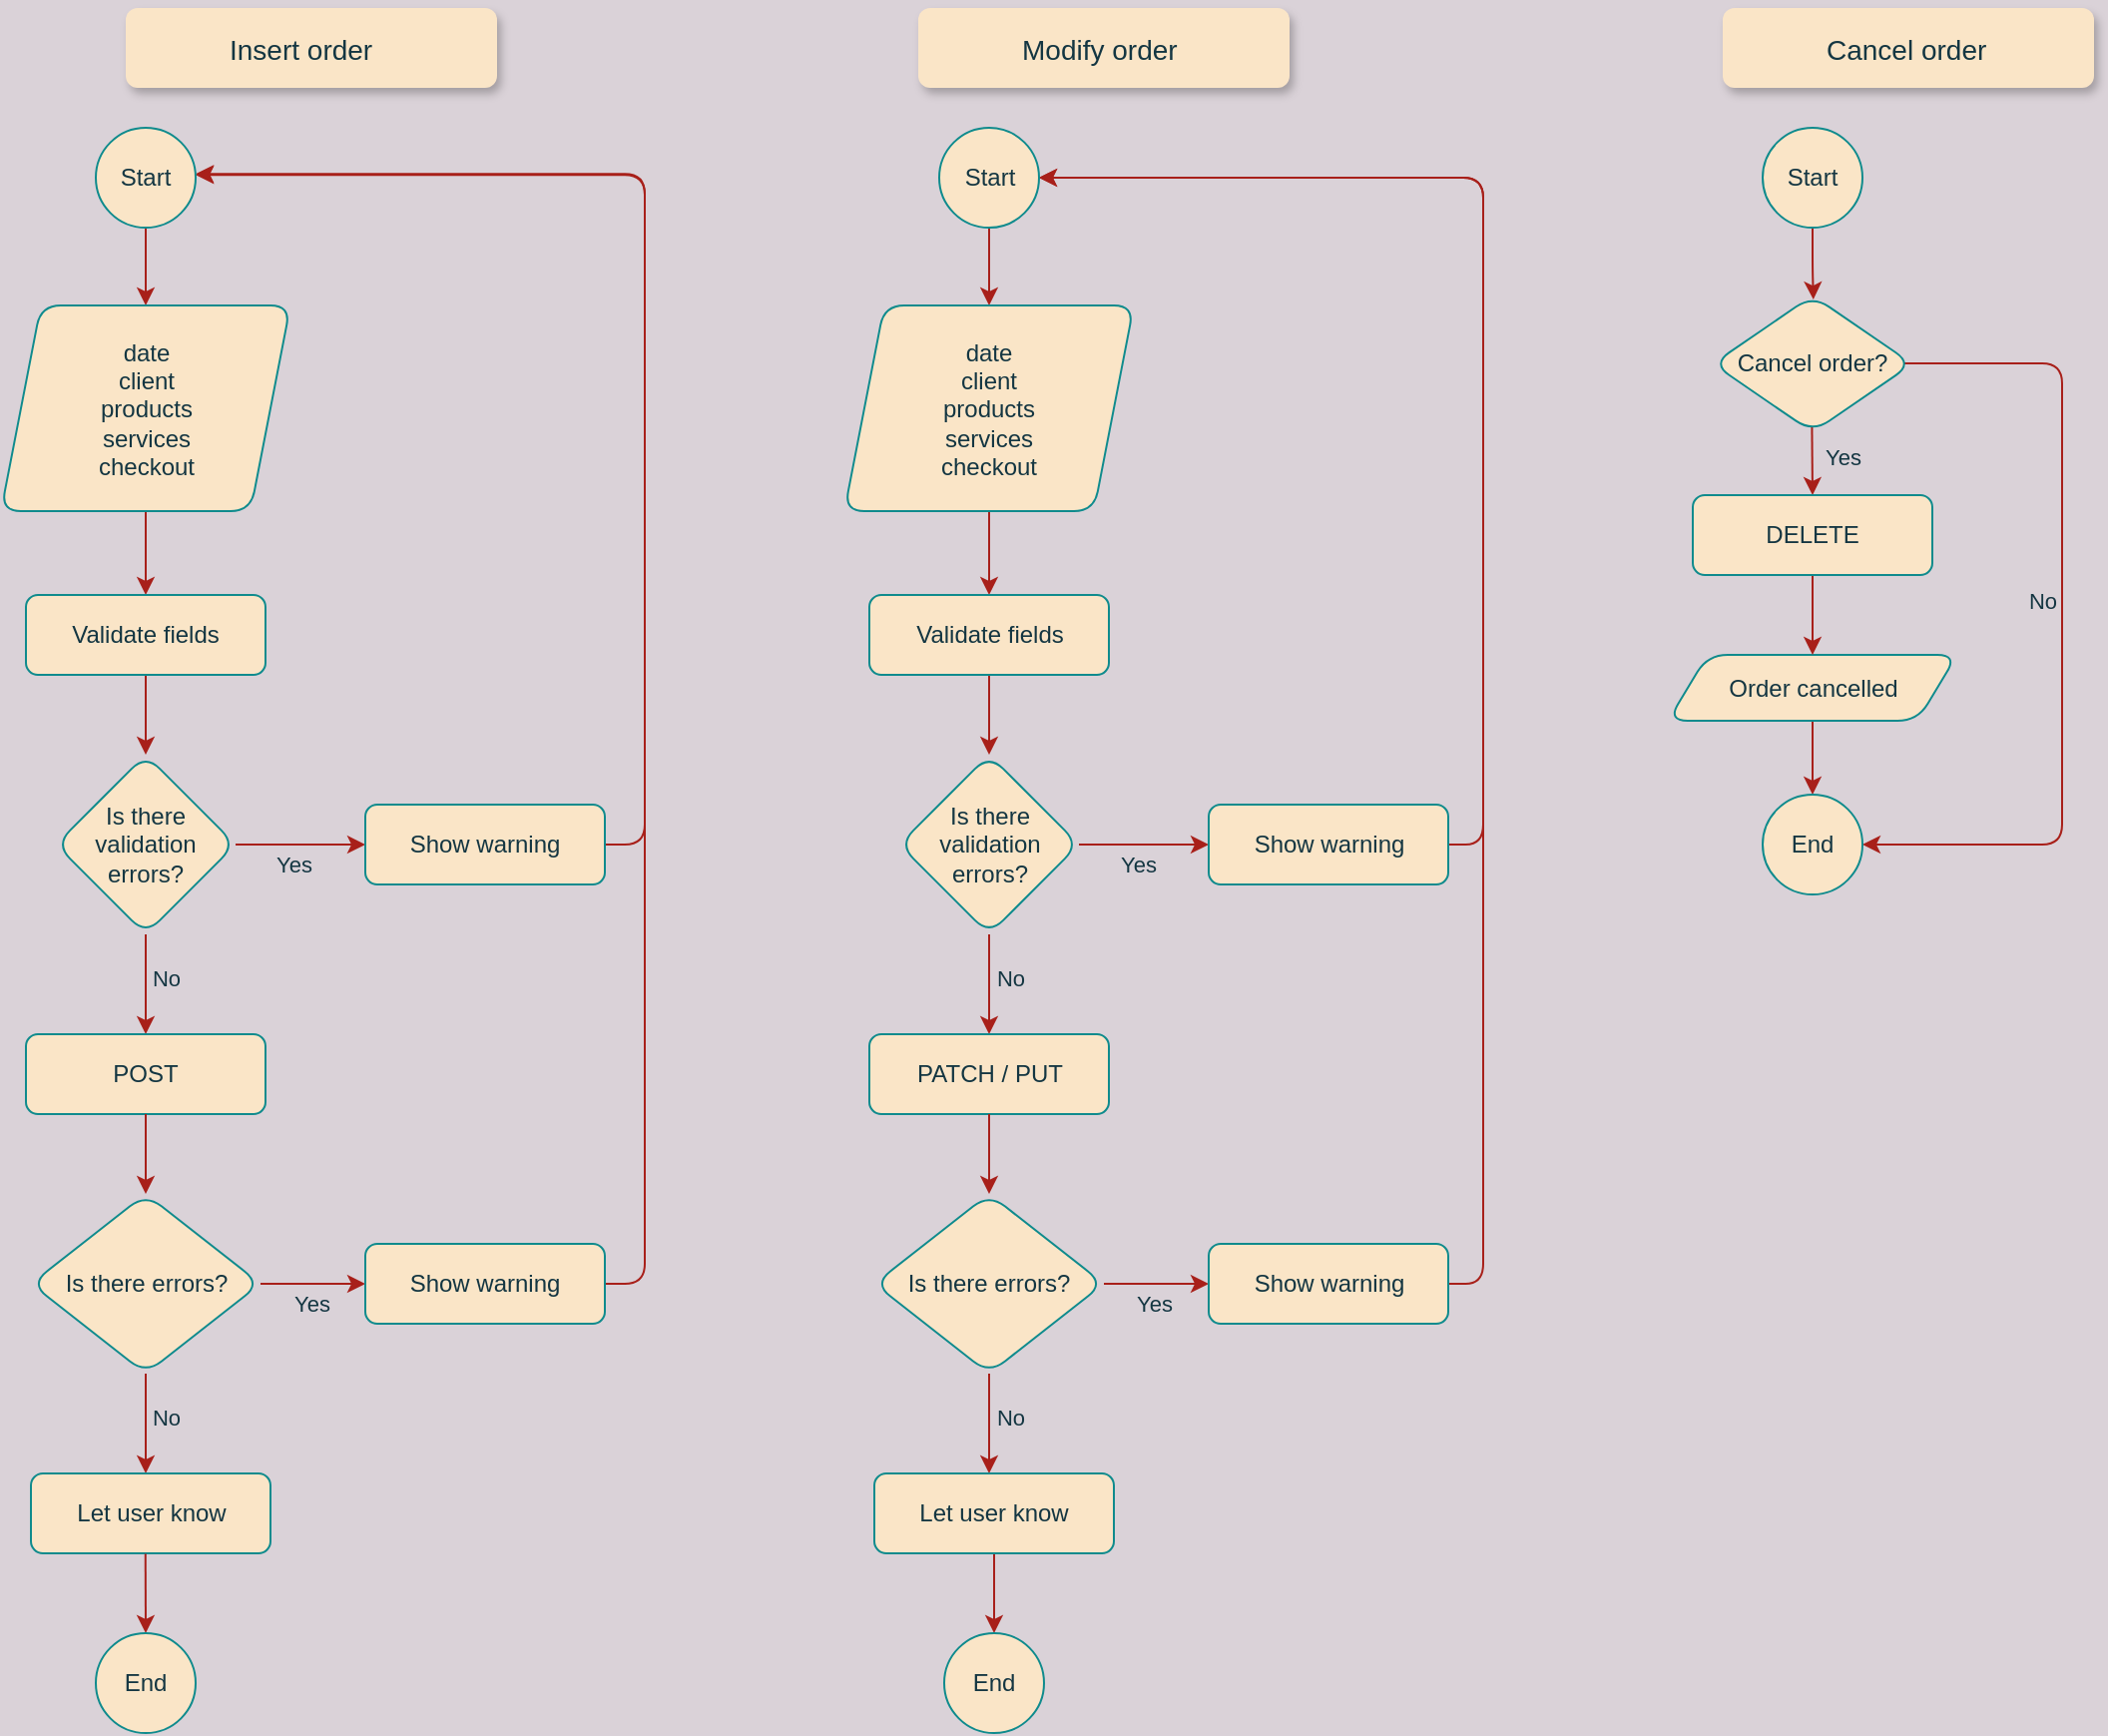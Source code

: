 <mxfile version="19.0.0" type="github">
  <diagram id="C5RBs43oDa-KdzZeNtuy" name="Page-1">
    <mxGraphModel dx="2062" dy="1132" grid="1" gridSize="10" guides="1" tooltips="1" connect="1" arrows="1" fold="1" page="1" pageScale="1" pageWidth="1920" pageHeight="1200" background="#DAD2D8" math="0" shadow="0">
      <root>
        <mxCell id="WIyWlLk6GJQsqaUBKTNV-0" />
        <mxCell id="WIyWlLk6GJQsqaUBKTNV-1" parent="WIyWlLk6GJQsqaUBKTNV-0" />
        <mxCell id="dSZ-If9yivmmek1Fs0_n-0" style="edgeStyle=orthogonalEdgeStyle;rounded=1;sketch=0;orthogonalLoop=1;jettySize=auto;html=1;exitX=0.5;exitY=1;exitDx=0;exitDy=0;entryX=0.5;entryY=0;entryDx=0;entryDy=0;fontColor=#143642;strokeColor=#A8201A;fillColor=#FAE5C7;labelBackgroundColor=#DAD2D8;" edge="1" parent="WIyWlLk6GJQsqaUBKTNV-1" source="dSZ-If9yivmmek1Fs0_n-50" target="dSZ-If9yivmmek1Fs0_n-3">
          <mxGeometry relative="1" as="geometry">
            <mxPoint x="110" y="136" as="sourcePoint" />
          </mxGeometry>
        </mxCell>
        <mxCell id="dSZ-If9yivmmek1Fs0_n-1" value="Insert order" style="fillColor=#FAE5C7;strokeColor=none;shadow=1;fontSize=14;align=left;spacingLeft=50;fontColor=#143642;rounded=1;sketch=0;" vertex="1" parent="WIyWlLk6GJQsqaUBKTNV-1">
          <mxGeometry x="100" y="26" width="186" height="40" as="geometry" />
        </mxCell>
        <mxCell id="dSZ-If9yivmmek1Fs0_n-2" value="" style="edgeStyle=orthogonalEdgeStyle;rounded=1;sketch=0;orthogonalLoop=1;jettySize=auto;html=1;fontColor=#143642;strokeColor=#A8201A;fillColor=#FAE5C7;labelBackgroundColor=#DAD2D8;" edge="1" parent="WIyWlLk6GJQsqaUBKTNV-1" source="dSZ-If9yivmmek1Fs0_n-3" target="dSZ-If9yivmmek1Fs0_n-5">
          <mxGeometry relative="1" as="geometry" />
        </mxCell>
        <mxCell id="dSZ-If9yivmmek1Fs0_n-3" value="&lt;div&gt;date&lt;/div&gt;&lt;div&gt;client&lt;/div&gt;&lt;div&gt;products&lt;/div&gt;&lt;div&gt;services&lt;/div&gt;&lt;div&gt;checkout&lt;br&gt;&lt;/div&gt;" style="shape=parallelogram;perimeter=parallelogramPerimeter;whiteSpace=wrap;html=1;fixedSize=1;rounded=1;sketch=0;fontColor=#143642;strokeColor=#0F8B8D;fillColor=#FAE5C7;" vertex="1" parent="WIyWlLk6GJQsqaUBKTNV-1">
          <mxGeometry x="37.5" y="175" width="145" height="103" as="geometry" />
        </mxCell>
        <mxCell id="dSZ-If9yivmmek1Fs0_n-4" value="" style="edgeStyle=orthogonalEdgeStyle;rounded=1;sketch=0;orthogonalLoop=1;jettySize=auto;html=1;fontColor=#143642;strokeColor=#A8201A;fillColor=#FAE5C7;labelBackgroundColor=#DAD2D8;" edge="1" parent="WIyWlLk6GJQsqaUBKTNV-1" source="dSZ-If9yivmmek1Fs0_n-5" target="dSZ-If9yivmmek1Fs0_n-10">
          <mxGeometry relative="1" as="geometry" />
        </mxCell>
        <mxCell id="dSZ-If9yivmmek1Fs0_n-5" value="Validate fields" style="whiteSpace=wrap;html=1;fillColor=#FAE5C7;strokeColor=#0F8B8D;fontColor=#143642;rounded=1;sketch=0;" vertex="1" parent="WIyWlLk6GJQsqaUBKTNV-1">
          <mxGeometry x="50" y="320" width="120" height="40" as="geometry" />
        </mxCell>
        <mxCell id="dSZ-If9yivmmek1Fs0_n-6" value="" style="edgeStyle=orthogonalEdgeStyle;rounded=1;sketch=0;orthogonalLoop=1;jettySize=auto;html=1;fontColor=#143642;strokeColor=#A8201A;fillColor=#FAE5C7;labelBackgroundColor=#DAD2D8;" edge="1" parent="WIyWlLk6GJQsqaUBKTNV-1" source="dSZ-If9yivmmek1Fs0_n-10" target="dSZ-If9yivmmek1Fs0_n-12">
          <mxGeometry relative="1" as="geometry" />
        </mxCell>
        <mxCell id="dSZ-If9yivmmek1Fs0_n-7" value="Yes" style="edgeLabel;align=center;verticalAlign=middle;resizable=0;points=[];fontColor=#143642;labelBackgroundColor=none;html=1;" vertex="1" connectable="0" parent="dSZ-If9yivmmek1Fs0_n-6">
          <mxGeometry x="-0.292" y="-1" relative="1" as="geometry">
            <mxPoint x="6" y="9" as="offset" />
          </mxGeometry>
        </mxCell>
        <mxCell id="dSZ-If9yivmmek1Fs0_n-8" value="" style="edgeStyle=orthogonalEdgeStyle;rounded=1;sketch=0;orthogonalLoop=1;jettySize=auto;html=1;fontColor=#143642;strokeColor=#A8201A;fillColor=#FAE5C7;labelBackgroundColor=#DAD2D8;" edge="1" parent="WIyWlLk6GJQsqaUBKTNV-1" source="dSZ-If9yivmmek1Fs0_n-10" target="dSZ-If9yivmmek1Fs0_n-13">
          <mxGeometry relative="1" as="geometry" />
        </mxCell>
        <mxCell id="dSZ-If9yivmmek1Fs0_n-9" value="No" style="edgeLabel;html=1;align=center;verticalAlign=middle;resizable=0;points=[];fontColor=#143642;labelBackgroundColor=none;" vertex="1" connectable="0" parent="dSZ-If9yivmmek1Fs0_n-8">
          <mxGeometry x="-0.131" y="-1" relative="1" as="geometry">
            <mxPoint x="11" as="offset" />
          </mxGeometry>
        </mxCell>
        <mxCell id="dSZ-If9yivmmek1Fs0_n-10" value="Is there validation errors?" style="rhombus;whiteSpace=wrap;html=1;fillColor=#FAE5C7;strokeColor=#0F8B8D;fontColor=#143642;rounded=1;sketch=0;" vertex="1" parent="WIyWlLk6GJQsqaUBKTNV-1">
          <mxGeometry x="65" y="400" width="90" height="90" as="geometry" />
        </mxCell>
        <mxCell id="dSZ-If9yivmmek1Fs0_n-11" style="edgeStyle=orthogonalEdgeStyle;rounded=1;sketch=0;orthogonalLoop=1;jettySize=auto;html=1;fontColor=#143642;strokeColor=#A8201A;fillColor=#FAE5C7;labelBackgroundColor=#DAD2D8;entryX=1.001;entryY=0.462;entryDx=0;entryDy=0;entryPerimeter=0;" edge="1" parent="WIyWlLk6GJQsqaUBKTNV-1" source="dSZ-If9yivmmek1Fs0_n-12" target="dSZ-If9yivmmek1Fs0_n-50">
          <mxGeometry relative="1" as="geometry">
            <mxPoint x="170" y="110" as="targetPoint" />
            <Array as="points">
              <mxPoint x="360" y="445" />
              <mxPoint x="360" y="109" />
            </Array>
          </mxGeometry>
        </mxCell>
        <mxCell id="dSZ-If9yivmmek1Fs0_n-12" value="Show warning" style="whiteSpace=wrap;html=1;fillColor=#FAE5C7;strokeColor=#0F8B8D;fontColor=#143642;rounded=1;sketch=0;" vertex="1" parent="WIyWlLk6GJQsqaUBKTNV-1">
          <mxGeometry x="220" y="425" width="120" height="40" as="geometry" />
        </mxCell>
        <mxCell id="dSZ-If9yivmmek1Fs0_n-13" value="POST " style="whiteSpace=wrap;html=1;fillColor=#FAE5C7;strokeColor=#0F8B8D;fontColor=#143642;rounded=1;sketch=0;" vertex="1" parent="WIyWlLk6GJQsqaUBKTNV-1">
          <mxGeometry x="50" y="540" width="120" height="40" as="geometry" />
        </mxCell>
        <mxCell id="dSZ-If9yivmmek1Fs0_n-14" value="" style="edgeStyle=orthogonalEdgeStyle;rounded=1;sketch=0;orthogonalLoop=1;jettySize=auto;html=1;fontColor=#143642;strokeColor=#A8201A;fillColor=#FAE5C7;labelBackgroundColor=#DAD2D8;exitX=0.5;exitY=1;exitDx=0;exitDy=0;" edge="1" parent="WIyWlLk6GJQsqaUBKTNV-1" source="dSZ-If9yivmmek1Fs0_n-13" target="dSZ-If9yivmmek1Fs0_n-19">
          <mxGeometry relative="1" as="geometry">
            <mxPoint x="110" y="590" as="sourcePoint" />
          </mxGeometry>
        </mxCell>
        <mxCell id="dSZ-If9yivmmek1Fs0_n-15" value="" style="edgeStyle=orthogonalEdgeStyle;rounded=1;sketch=0;orthogonalLoop=1;jettySize=auto;html=1;fontColor=#143642;strokeColor=#A8201A;fillColor=#FAE5C7;labelBackgroundColor=#DAD2D8;" edge="1" parent="WIyWlLk6GJQsqaUBKTNV-1" source="dSZ-If9yivmmek1Fs0_n-19">
          <mxGeometry relative="1" as="geometry">
            <mxPoint x="220" y="665" as="targetPoint" />
          </mxGeometry>
        </mxCell>
        <mxCell id="dSZ-If9yivmmek1Fs0_n-16" value="Yes" style="edgeLabel;align=center;verticalAlign=middle;resizable=0;points=[];fontColor=#143642;labelBackgroundColor=none;html=1;" vertex="1" connectable="0" parent="dSZ-If9yivmmek1Fs0_n-15">
          <mxGeometry x="-0.292" y="-1" relative="1" as="geometry">
            <mxPoint x="6" y="9" as="offset" />
          </mxGeometry>
        </mxCell>
        <mxCell id="dSZ-If9yivmmek1Fs0_n-17" value="" style="edgeStyle=orthogonalEdgeStyle;rounded=1;sketch=0;orthogonalLoop=1;jettySize=auto;html=1;fontColor=#143642;strokeColor=#A8201A;fillColor=#FAE5C7;labelBackgroundColor=#DAD2D8;" edge="1" parent="WIyWlLk6GJQsqaUBKTNV-1" source="dSZ-If9yivmmek1Fs0_n-19">
          <mxGeometry relative="1" as="geometry">
            <mxPoint x="110" y="760" as="targetPoint" />
          </mxGeometry>
        </mxCell>
        <mxCell id="dSZ-If9yivmmek1Fs0_n-18" value="No" style="edgeLabel;html=1;align=center;verticalAlign=middle;resizable=0;points=[];fontColor=#143642;labelBackgroundColor=none;" vertex="1" connectable="0" parent="dSZ-If9yivmmek1Fs0_n-17">
          <mxGeometry x="-0.131" y="-1" relative="1" as="geometry">
            <mxPoint x="11" as="offset" />
          </mxGeometry>
        </mxCell>
        <mxCell id="dSZ-If9yivmmek1Fs0_n-19" value="Is there errors?" style="rhombus;whiteSpace=wrap;html=1;fillColor=#FAE5C7;strokeColor=#0F8B8D;fontColor=#143642;rounded=1;sketch=0;" vertex="1" parent="WIyWlLk6GJQsqaUBKTNV-1">
          <mxGeometry x="52.5" y="620" width="115" height="90" as="geometry" />
        </mxCell>
        <mxCell id="dSZ-If9yivmmek1Fs0_n-20" style="edgeStyle=orthogonalEdgeStyle;curved=0;rounded=1;sketch=0;orthogonalLoop=1;jettySize=auto;html=1;fontColor=#143642;strokeColor=#A8201A;fillColor=#FAE5C7;entryX=1.001;entryY=0.472;entryDx=0;entryDy=0;entryPerimeter=0;" edge="1" parent="WIyWlLk6GJQsqaUBKTNV-1" source="dSZ-If9yivmmek1Fs0_n-21" target="dSZ-If9yivmmek1Fs0_n-50">
          <mxGeometry relative="1" as="geometry">
            <mxPoint x="150" y="110" as="targetPoint" />
            <Array as="points">
              <mxPoint x="360" y="665" />
              <mxPoint x="360" y="110" />
            </Array>
          </mxGeometry>
        </mxCell>
        <mxCell id="dSZ-If9yivmmek1Fs0_n-21" value="Show warning" style="whiteSpace=wrap;html=1;fillColor=#FAE5C7;strokeColor=#0F8B8D;fontColor=#143642;rounded=1;sketch=0;" vertex="1" parent="WIyWlLk6GJQsqaUBKTNV-1">
          <mxGeometry x="220" y="645" width="120" height="40" as="geometry" />
        </mxCell>
        <mxCell id="dSZ-If9yivmmek1Fs0_n-22" value="Let user know" style="whiteSpace=wrap;html=1;fillColor=#FAE5C7;strokeColor=#0F8B8D;fontColor=#143642;rounded=1;sketch=0;" vertex="1" parent="WIyWlLk6GJQsqaUBKTNV-1">
          <mxGeometry x="52.5" y="760" width="120" height="40" as="geometry" />
        </mxCell>
        <mxCell id="dSZ-If9yivmmek1Fs0_n-23" value="Modify order" style="fillColor=#FAE5C7;strokeColor=none;shadow=1;fontSize=14;align=left;spacingLeft=50;fontColor=#143642;rounded=1;sketch=0;" vertex="1" parent="WIyWlLk6GJQsqaUBKTNV-1">
          <mxGeometry x="497" y="26" width="186" height="40" as="geometry" />
        </mxCell>
        <mxCell id="dSZ-If9yivmmek1Fs0_n-24" style="edgeStyle=orthogonalEdgeStyle;rounded=1;sketch=0;orthogonalLoop=1;jettySize=auto;html=1;exitX=0.5;exitY=1;exitDx=0;exitDy=0;entryX=0.5;entryY=0;entryDx=0;entryDy=0;fontColor=#143642;strokeColor=#A8201A;fillColor=#FAE5C7;labelBackgroundColor=#DAD2D8;" edge="1" parent="WIyWlLk6GJQsqaUBKTNV-1" source="dSZ-If9yivmmek1Fs0_n-48" target="dSZ-If9yivmmek1Fs0_n-26">
          <mxGeometry relative="1" as="geometry">
            <mxPoint x="532.5" y="136" as="sourcePoint" />
          </mxGeometry>
        </mxCell>
        <mxCell id="dSZ-If9yivmmek1Fs0_n-25" value="" style="edgeStyle=orthogonalEdgeStyle;rounded=1;sketch=0;orthogonalLoop=1;jettySize=auto;html=1;fontColor=#143642;strokeColor=#A8201A;fillColor=#FAE5C7;labelBackgroundColor=#DAD2D8;" edge="1" parent="WIyWlLk6GJQsqaUBKTNV-1" source="dSZ-If9yivmmek1Fs0_n-26" target="dSZ-If9yivmmek1Fs0_n-28">
          <mxGeometry relative="1" as="geometry" />
        </mxCell>
        <mxCell id="dSZ-If9yivmmek1Fs0_n-26" value="&lt;div&gt;date&lt;/div&gt;&lt;div&gt;client&lt;/div&gt;&lt;div&gt;products&lt;/div&gt;&lt;div&gt;services&lt;/div&gt;&lt;div&gt;checkout&lt;br&gt;&lt;/div&gt;" style="shape=parallelogram;perimeter=parallelogramPerimeter;whiteSpace=wrap;html=1;fixedSize=1;rounded=1;sketch=0;fontColor=#143642;strokeColor=#0F8B8D;fillColor=#FAE5C7;" vertex="1" parent="WIyWlLk6GJQsqaUBKTNV-1">
          <mxGeometry x="460" y="175" width="145" height="103" as="geometry" />
        </mxCell>
        <mxCell id="dSZ-If9yivmmek1Fs0_n-27" value="" style="edgeStyle=orthogonalEdgeStyle;rounded=1;sketch=0;orthogonalLoop=1;jettySize=auto;html=1;fontColor=#143642;strokeColor=#A8201A;fillColor=#FAE5C7;labelBackgroundColor=#DAD2D8;" edge="1" parent="WIyWlLk6GJQsqaUBKTNV-1" source="dSZ-If9yivmmek1Fs0_n-28" target="dSZ-If9yivmmek1Fs0_n-33">
          <mxGeometry relative="1" as="geometry" />
        </mxCell>
        <mxCell id="dSZ-If9yivmmek1Fs0_n-28" value="Validate fields" style="whiteSpace=wrap;html=1;fillColor=#FAE5C7;strokeColor=#0F8B8D;fontColor=#143642;rounded=1;sketch=0;" vertex="1" parent="WIyWlLk6GJQsqaUBKTNV-1">
          <mxGeometry x="472.5" y="320" width="120" height="40" as="geometry" />
        </mxCell>
        <mxCell id="dSZ-If9yivmmek1Fs0_n-29" value="" style="edgeStyle=orthogonalEdgeStyle;rounded=1;sketch=0;orthogonalLoop=1;jettySize=auto;html=1;fontColor=#143642;strokeColor=#A8201A;fillColor=#FAE5C7;labelBackgroundColor=#DAD2D8;" edge="1" parent="WIyWlLk6GJQsqaUBKTNV-1" source="dSZ-If9yivmmek1Fs0_n-33" target="dSZ-If9yivmmek1Fs0_n-35">
          <mxGeometry relative="1" as="geometry" />
        </mxCell>
        <mxCell id="dSZ-If9yivmmek1Fs0_n-30" value="Yes" style="edgeLabel;align=center;verticalAlign=middle;resizable=0;points=[];fontColor=#143642;labelBackgroundColor=none;html=1;" vertex="1" connectable="0" parent="dSZ-If9yivmmek1Fs0_n-29">
          <mxGeometry x="-0.292" y="-1" relative="1" as="geometry">
            <mxPoint x="6" y="9" as="offset" />
          </mxGeometry>
        </mxCell>
        <mxCell id="dSZ-If9yivmmek1Fs0_n-31" value="" style="edgeStyle=orthogonalEdgeStyle;rounded=1;sketch=0;orthogonalLoop=1;jettySize=auto;html=1;fontColor=#143642;strokeColor=#A8201A;fillColor=#FAE5C7;labelBackgroundColor=#DAD2D8;" edge="1" parent="WIyWlLk6GJQsqaUBKTNV-1" source="dSZ-If9yivmmek1Fs0_n-33" target="dSZ-If9yivmmek1Fs0_n-36">
          <mxGeometry relative="1" as="geometry" />
        </mxCell>
        <mxCell id="dSZ-If9yivmmek1Fs0_n-32" value="No" style="edgeLabel;html=1;align=center;verticalAlign=middle;resizable=0;points=[];fontColor=#143642;labelBackgroundColor=none;" vertex="1" connectable="0" parent="dSZ-If9yivmmek1Fs0_n-31">
          <mxGeometry x="-0.131" y="-1" relative="1" as="geometry">
            <mxPoint x="11" as="offset" />
          </mxGeometry>
        </mxCell>
        <mxCell id="dSZ-If9yivmmek1Fs0_n-33" value="Is there validation errors?" style="rhombus;whiteSpace=wrap;html=1;fillColor=#FAE5C7;strokeColor=#0F8B8D;fontColor=#143642;rounded=1;sketch=0;" vertex="1" parent="WIyWlLk6GJQsqaUBKTNV-1">
          <mxGeometry x="487.5" y="400" width="90" height="90" as="geometry" />
        </mxCell>
        <mxCell id="dSZ-If9yivmmek1Fs0_n-34" style="edgeStyle=orthogonalEdgeStyle;curved=0;rounded=1;sketch=0;orthogonalLoop=1;jettySize=auto;html=1;entryX=1;entryY=0.5;entryDx=0;entryDy=0;fontColor=#143642;strokeColor=#A8201A;fillColor=#FAE5C7;" edge="1" parent="WIyWlLk6GJQsqaUBKTNV-1" source="dSZ-If9yivmmek1Fs0_n-35" target="dSZ-If9yivmmek1Fs0_n-48">
          <mxGeometry relative="1" as="geometry">
            <Array as="points">
              <mxPoint x="780" y="445" />
              <mxPoint x="780" y="111" />
            </Array>
          </mxGeometry>
        </mxCell>
        <mxCell id="dSZ-If9yivmmek1Fs0_n-35" value="Show warning" style="whiteSpace=wrap;html=1;fillColor=#FAE5C7;strokeColor=#0F8B8D;fontColor=#143642;rounded=1;sketch=0;" vertex="1" parent="WIyWlLk6GJQsqaUBKTNV-1">
          <mxGeometry x="642.5" y="425" width="120" height="40" as="geometry" />
        </mxCell>
        <mxCell id="dSZ-If9yivmmek1Fs0_n-36" value="PATCH / PUT" style="whiteSpace=wrap;html=1;fillColor=#FAE5C7;strokeColor=#0F8B8D;fontColor=#143642;rounded=1;sketch=0;" vertex="1" parent="WIyWlLk6GJQsqaUBKTNV-1">
          <mxGeometry x="472.5" y="540" width="120" height="40" as="geometry" />
        </mxCell>
        <mxCell id="dSZ-If9yivmmek1Fs0_n-37" value="" style="edgeStyle=orthogonalEdgeStyle;rounded=1;sketch=0;orthogonalLoop=1;jettySize=auto;html=1;fontColor=#143642;strokeColor=#A8201A;fillColor=#FAE5C7;labelBackgroundColor=#DAD2D8;exitX=0.5;exitY=1;exitDx=0;exitDy=0;" edge="1" parent="WIyWlLk6GJQsqaUBKTNV-1" source="dSZ-If9yivmmek1Fs0_n-36" target="dSZ-If9yivmmek1Fs0_n-42">
          <mxGeometry relative="1" as="geometry">
            <mxPoint x="532.5" y="590" as="sourcePoint" />
          </mxGeometry>
        </mxCell>
        <mxCell id="dSZ-If9yivmmek1Fs0_n-38" value="" style="edgeStyle=orthogonalEdgeStyle;rounded=1;sketch=0;orthogonalLoop=1;jettySize=auto;html=1;fontColor=#143642;strokeColor=#A8201A;fillColor=#FAE5C7;labelBackgroundColor=#DAD2D8;" edge="1" parent="WIyWlLk6GJQsqaUBKTNV-1" source="dSZ-If9yivmmek1Fs0_n-42">
          <mxGeometry relative="1" as="geometry">
            <mxPoint x="642.5" y="665" as="targetPoint" />
          </mxGeometry>
        </mxCell>
        <mxCell id="dSZ-If9yivmmek1Fs0_n-39" value="Yes" style="edgeLabel;align=center;verticalAlign=middle;resizable=0;points=[];fontColor=#143642;labelBackgroundColor=none;html=1;" vertex="1" connectable="0" parent="dSZ-If9yivmmek1Fs0_n-38">
          <mxGeometry x="-0.292" y="-1" relative="1" as="geometry">
            <mxPoint x="6" y="9" as="offset" />
          </mxGeometry>
        </mxCell>
        <mxCell id="dSZ-If9yivmmek1Fs0_n-40" value="" style="edgeStyle=orthogonalEdgeStyle;rounded=1;sketch=0;orthogonalLoop=1;jettySize=auto;html=1;fontColor=#143642;strokeColor=#A8201A;fillColor=#FAE5C7;labelBackgroundColor=#DAD2D8;" edge="1" parent="WIyWlLk6GJQsqaUBKTNV-1" source="dSZ-If9yivmmek1Fs0_n-42">
          <mxGeometry relative="1" as="geometry">
            <mxPoint x="532.5" y="760" as="targetPoint" />
          </mxGeometry>
        </mxCell>
        <mxCell id="dSZ-If9yivmmek1Fs0_n-41" value="No" style="edgeLabel;html=1;align=center;verticalAlign=middle;resizable=0;points=[];fontColor=#143642;labelBackgroundColor=none;" vertex="1" connectable="0" parent="dSZ-If9yivmmek1Fs0_n-40">
          <mxGeometry x="-0.131" y="-1" relative="1" as="geometry">
            <mxPoint x="11" as="offset" />
          </mxGeometry>
        </mxCell>
        <mxCell id="dSZ-If9yivmmek1Fs0_n-42" value="Is there errors?" style="rhombus;whiteSpace=wrap;html=1;fillColor=#FAE5C7;strokeColor=#0F8B8D;fontColor=#143642;rounded=1;sketch=0;" vertex="1" parent="WIyWlLk6GJQsqaUBKTNV-1">
          <mxGeometry x="475" y="620" width="115" height="90" as="geometry" />
        </mxCell>
        <mxCell id="dSZ-If9yivmmek1Fs0_n-43" style="edgeStyle=orthogonalEdgeStyle;curved=0;rounded=1;sketch=0;orthogonalLoop=1;jettySize=auto;html=1;entryX=1;entryY=0.5;entryDx=0;entryDy=0;fontColor=#143642;strokeColor=#A8201A;fillColor=#FAE5C7;" edge="1" parent="WIyWlLk6GJQsqaUBKTNV-1" source="dSZ-If9yivmmek1Fs0_n-44" target="dSZ-If9yivmmek1Fs0_n-48">
          <mxGeometry relative="1" as="geometry">
            <Array as="points">
              <mxPoint x="780" y="665" />
              <mxPoint x="780" y="111" />
            </Array>
          </mxGeometry>
        </mxCell>
        <mxCell id="dSZ-If9yivmmek1Fs0_n-44" value="Show warning" style="whiteSpace=wrap;html=1;fillColor=#FAE5C7;strokeColor=#0F8B8D;fontColor=#143642;rounded=1;sketch=0;" vertex="1" parent="WIyWlLk6GJQsqaUBKTNV-1">
          <mxGeometry x="642.5" y="645" width="120" height="40" as="geometry" />
        </mxCell>
        <mxCell id="dSZ-If9yivmmek1Fs0_n-45" style="edgeStyle=orthogonalEdgeStyle;curved=0;rounded=1;sketch=0;orthogonalLoop=1;jettySize=auto;html=1;exitX=0.5;exitY=1;exitDx=0;exitDy=0;entryX=0.5;entryY=0;entryDx=0;entryDy=0;fontColor=#143642;strokeColor=#A8201A;fillColor=#FAE5C7;" edge="1" parent="WIyWlLk6GJQsqaUBKTNV-1" source="dSZ-If9yivmmek1Fs0_n-46" target="dSZ-If9yivmmek1Fs0_n-49">
          <mxGeometry relative="1" as="geometry" />
        </mxCell>
        <mxCell id="dSZ-If9yivmmek1Fs0_n-46" value="Let user know" style="whiteSpace=wrap;html=1;fillColor=#FAE5C7;strokeColor=#0F8B8D;fontColor=#143642;rounded=1;sketch=0;" vertex="1" parent="WIyWlLk6GJQsqaUBKTNV-1">
          <mxGeometry x="475" y="760" width="120" height="40" as="geometry" />
        </mxCell>
        <mxCell id="dSZ-If9yivmmek1Fs0_n-47" value="Cancel order" style="fillColor=#FAE5C7;strokeColor=none;shadow=1;fontSize=14;align=left;spacingLeft=50;fontColor=#143642;rounded=1;sketch=0;" vertex="1" parent="WIyWlLk6GJQsqaUBKTNV-1">
          <mxGeometry x="900" y="26" width="186" height="40" as="geometry" />
        </mxCell>
        <mxCell id="dSZ-If9yivmmek1Fs0_n-48" value="Start" style="ellipse;whiteSpace=wrap;html=1;rounded=0;sketch=0;fontColor=#143642;strokeColor=#0F8B8D;fillColor=#FAE5C7;" vertex="1" parent="WIyWlLk6GJQsqaUBKTNV-1">
          <mxGeometry x="507.5" y="86" width="50" height="50" as="geometry" />
        </mxCell>
        <mxCell id="dSZ-If9yivmmek1Fs0_n-49" value="End" style="ellipse;whiteSpace=wrap;html=1;rounded=0;sketch=0;fontColor=#143642;strokeColor=#0F8B8D;fillColor=#FAE5C7;" vertex="1" parent="WIyWlLk6GJQsqaUBKTNV-1">
          <mxGeometry x="510" y="840" width="50" height="50" as="geometry" />
        </mxCell>
        <mxCell id="dSZ-If9yivmmek1Fs0_n-50" value="Start" style="ellipse;whiteSpace=wrap;html=1;rounded=0;sketch=0;fontColor=#143642;strokeColor=#0F8B8D;fillColor=#FAE5C7;" vertex="1" parent="WIyWlLk6GJQsqaUBKTNV-1">
          <mxGeometry x="85" y="86" width="50" height="50" as="geometry" />
        </mxCell>
        <mxCell id="dSZ-If9yivmmek1Fs0_n-51" style="edgeStyle=orthogonalEdgeStyle;curved=0;rounded=1;sketch=0;orthogonalLoop=1;jettySize=auto;html=1;entryX=0.5;entryY=0;entryDx=0;entryDy=0;fontColor=#143642;strokeColor=#A8201A;fillColor=#FAE5C7;exitX=0.478;exitY=1.006;exitDx=0;exitDy=0;exitPerimeter=0;" edge="1" parent="WIyWlLk6GJQsqaUBKTNV-1" source="dSZ-If9yivmmek1Fs0_n-22" target="dSZ-If9yivmmek1Fs0_n-52">
          <mxGeometry relative="1" as="geometry">
            <mxPoint x="110" y="810" as="sourcePoint" />
          </mxGeometry>
        </mxCell>
        <mxCell id="dSZ-If9yivmmek1Fs0_n-52" value="End" style="ellipse;whiteSpace=wrap;html=1;rounded=0;sketch=0;fontColor=#143642;strokeColor=#0F8B8D;fillColor=#FAE5C7;" vertex="1" parent="WIyWlLk6GJQsqaUBKTNV-1">
          <mxGeometry x="85" y="840" width="50" height="50" as="geometry" />
        </mxCell>
        <mxCell id="dSZ-If9yivmmek1Fs0_n-53" style="edgeStyle=orthogonalEdgeStyle;curved=0;rounded=1;sketch=0;orthogonalLoop=1;jettySize=auto;html=1;entryX=0.504;entryY=0.03;entryDx=0;entryDy=0;fontColor=#143642;strokeColor=#A8201A;fillColor=#FAE5C7;entryPerimeter=0;" edge="1" parent="WIyWlLk6GJQsqaUBKTNV-1" source="dSZ-If9yivmmek1Fs0_n-54" target="dSZ-If9yivmmek1Fs0_n-59">
          <mxGeometry relative="1" as="geometry">
            <mxPoint x="945" y="175" as="targetPoint" />
          </mxGeometry>
        </mxCell>
        <mxCell id="dSZ-If9yivmmek1Fs0_n-54" value="Start" style="ellipse;whiteSpace=wrap;html=1;rounded=0;sketch=0;fontColor=#143642;strokeColor=#0F8B8D;fillColor=#FAE5C7;" vertex="1" parent="WIyWlLk6GJQsqaUBKTNV-1">
          <mxGeometry x="920" y="86" width="50" height="50" as="geometry" />
        </mxCell>
        <mxCell id="dSZ-If9yivmmek1Fs0_n-55" value="" style="edgeStyle=orthogonalEdgeStyle;rounded=1;sketch=0;orthogonalLoop=1;jettySize=auto;html=1;fontColor=#143642;strokeColor=#A8201A;fillColor=#FAE5C7;labelBackgroundColor=#DAD2D8;exitX=0.953;exitY=0.497;exitDx=0;exitDy=0;exitPerimeter=0;entryX=1;entryY=0.5;entryDx=0;entryDy=0;" edge="1" parent="WIyWlLk6GJQsqaUBKTNV-1" source="dSZ-If9yivmmek1Fs0_n-59" target="dSZ-If9yivmmek1Fs0_n-64">
          <mxGeometry relative="1" as="geometry">
            <mxPoint x="1060" y="216" as="targetPoint" />
            <Array as="points">
              <mxPoint x="1070" y="204" />
              <mxPoint x="1070" y="445" />
            </Array>
          </mxGeometry>
        </mxCell>
        <mxCell id="dSZ-If9yivmmek1Fs0_n-56" value="No" style="edgeLabel;align=center;verticalAlign=middle;resizable=0;points=[];fontColor=#143642;labelBackgroundColor=none;html=1;" vertex="1" connectable="0" parent="dSZ-If9yivmmek1Fs0_n-55">
          <mxGeometry x="-0.292" y="-1" relative="1" as="geometry">
            <mxPoint x="-9" y="49" as="offset" />
          </mxGeometry>
        </mxCell>
        <mxCell id="dSZ-If9yivmmek1Fs0_n-57" value="" style="edgeStyle=orthogonalEdgeStyle;rounded=1;sketch=0;orthogonalLoop=1;jettySize=auto;html=1;fontColor=#143642;strokeColor=#A8201A;fillColor=#FAE5C7;labelBackgroundColor=#DAD2D8;exitX=0.497;exitY=0.961;exitDx=0;exitDy=0;exitPerimeter=0;entryX=0.5;entryY=0;entryDx=0;entryDy=0;" edge="1" parent="WIyWlLk6GJQsqaUBKTNV-1" source="dSZ-If9yivmmek1Fs0_n-59" target="dSZ-If9yivmmek1Fs0_n-63">
          <mxGeometry relative="1" as="geometry">
            <mxPoint x="945" y="300" as="targetPoint" />
            <mxPoint x="945" y="260" as="sourcePoint" />
          </mxGeometry>
        </mxCell>
        <mxCell id="dSZ-If9yivmmek1Fs0_n-58" value="Yes" style="edgeLabel;html=1;align=center;verticalAlign=middle;resizable=0;points=[];fontColor=#143642;labelBackgroundColor=none;" vertex="1" connectable="0" parent="dSZ-If9yivmmek1Fs0_n-57">
          <mxGeometry x="-0.131" y="-1" relative="1" as="geometry">
            <mxPoint x="16" as="offset" />
          </mxGeometry>
        </mxCell>
        <mxCell id="dSZ-If9yivmmek1Fs0_n-59" value="Cancel order?" style="rhombus;whiteSpace=wrap;html=1;fillColor=#FAE5C7;strokeColor=#0F8B8D;fontColor=#143642;rounded=1;sketch=0;" vertex="1" parent="WIyWlLk6GJQsqaUBKTNV-1">
          <mxGeometry x="895" y="170" width="100" height="68.5" as="geometry" />
        </mxCell>
        <mxCell id="dSZ-If9yivmmek1Fs0_n-60" style="edgeStyle=orthogonalEdgeStyle;curved=0;rounded=1;sketch=0;orthogonalLoop=1;jettySize=auto;html=1;exitX=0.5;exitY=1;exitDx=0;exitDy=0;entryX=0.5;entryY=0;entryDx=0;entryDy=0;fontColor=#143642;strokeColor=#A8201A;fillColor=#FAE5C7;" edge="1" parent="WIyWlLk6GJQsqaUBKTNV-1" source="dSZ-If9yivmmek1Fs0_n-61" target="dSZ-If9yivmmek1Fs0_n-64">
          <mxGeometry relative="1" as="geometry" />
        </mxCell>
        <mxCell id="dSZ-If9yivmmek1Fs0_n-61" value="Order cancelled" style="shape=parallelogram;perimeter=parallelogramPerimeter;whiteSpace=wrap;html=1;fixedSize=1;rounded=1;sketch=0;fontColor=#143642;strokeColor=#0F8B8D;fillColor=#FAE5C7;" vertex="1" parent="WIyWlLk6GJQsqaUBKTNV-1">
          <mxGeometry x="872.5" y="350" width="145" height="33" as="geometry" />
        </mxCell>
        <mxCell id="dSZ-If9yivmmek1Fs0_n-62" style="edgeStyle=orthogonalEdgeStyle;curved=0;rounded=1;sketch=0;orthogonalLoop=1;jettySize=auto;html=1;entryX=0.5;entryY=0;entryDx=0;entryDy=0;fontColor=#143642;strokeColor=#A8201A;fillColor=#FAE5C7;" edge="1" parent="WIyWlLk6GJQsqaUBKTNV-1" source="dSZ-If9yivmmek1Fs0_n-63" target="dSZ-If9yivmmek1Fs0_n-61">
          <mxGeometry relative="1" as="geometry" />
        </mxCell>
        <mxCell id="dSZ-If9yivmmek1Fs0_n-63" value="DELETE" style="whiteSpace=wrap;html=1;fillColor=#FAE5C7;strokeColor=#0F8B8D;fontColor=#143642;rounded=1;sketch=0;" vertex="1" parent="WIyWlLk6GJQsqaUBKTNV-1">
          <mxGeometry x="885" y="270" width="120" height="40" as="geometry" />
        </mxCell>
        <mxCell id="dSZ-If9yivmmek1Fs0_n-64" value="End" style="ellipse;whiteSpace=wrap;html=1;rounded=0;sketch=0;fontColor=#143642;strokeColor=#0F8B8D;fillColor=#FAE5C7;" vertex="1" parent="WIyWlLk6GJQsqaUBKTNV-1">
          <mxGeometry x="920" y="420" width="50" height="50" as="geometry" />
        </mxCell>
      </root>
    </mxGraphModel>
  </diagram>
</mxfile>
